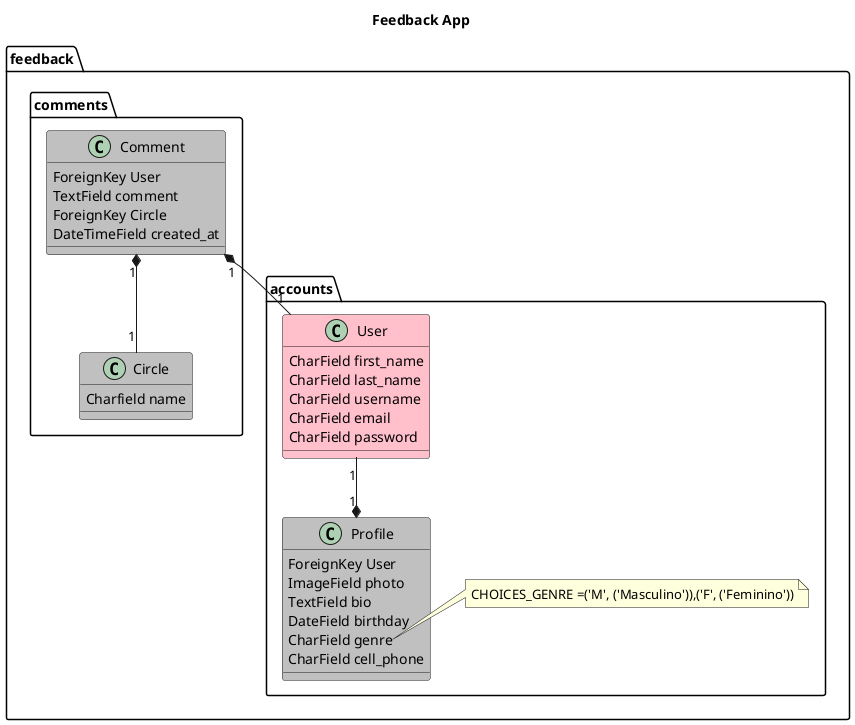@startuml Feedback

skinparam roudcorner 10

title
Feedback App
end title

package feedback.accounts{


class User #pink{
    CharField first_name
    CharField last_name
    CharField username
    CharField email
    CharField password
}

class Profile #silver{
    ForeignKey User
    ImageField photo
    TextField bio
    DateField birthday
    CharField genre
    CharField cell_phone
}
note right of Profile::genre
CHOICES_GENRE =('M', ('Masculino')),('F', ('Feminino'))
end note
}

package feedback.comments{
    class Circle #silver {
        Charfield name
    }

    class Comment #silver{
        ForeignKey User
        TextField comment
        ForeignKey Circle
        DateTimeField created_at

    }
}

User "1" --* "1" Profile
Comment "1"*--"1" Circle
Comment "1"*-- "1" User

@enduml
